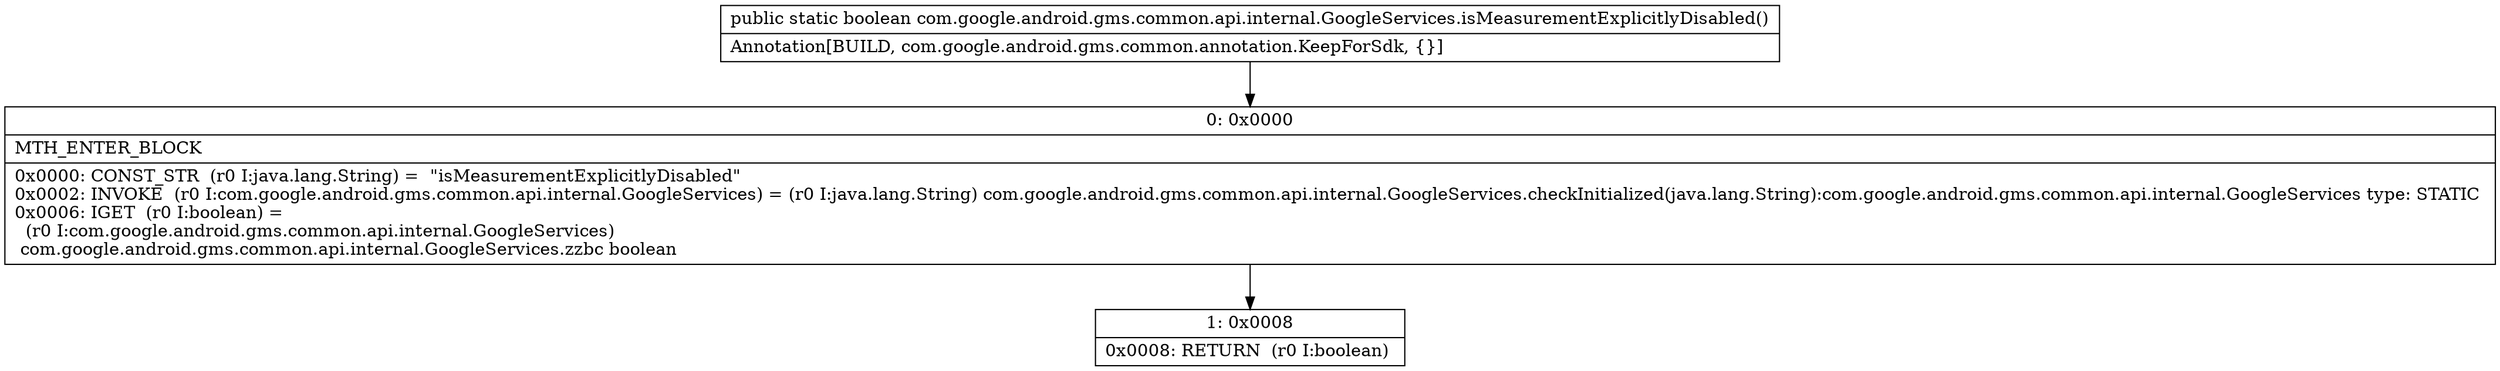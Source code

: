 digraph "CFG forcom.google.android.gms.common.api.internal.GoogleServices.isMeasurementExplicitlyDisabled()Z" {
Node_0 [shape=record,label="{0\:\ 0x0000|MTH_ENTER_BLOCK\l|0x0000: CONST_STR  (r0 I:java.lang.String) =  \"isMeasurementExplicitlyDisabled\" \l0x0002: INVOKE  (r0 I:com.google.android.gms.common.api.internal.GoogleServices) = (r0 I:java.lang.String) com.google.android.gms.common.api.internal.GoogleServices.checkInitialized(java.lang.String):com.google.android.gms.common.api.internal.GoogleServices type: STATIC \l0x0006: IGET  (r0 I:boolean) = \l  (r0 I:com.google.android.gms.common.api.internal.GoogleServices)\l com.google.android.gms.common.api.internal.GoogleServices.zzbc boolean \l}"];
Node_1 [shape=record,label="{1\:\ 0x0008|0x0008: RETURN  (r0 I:boolean) \l}"];
MethodNode[shape=record,label="{public static boolean com.google.android.gms.common.api.internal.GoogleServices.isMeasurementExplicitlyDisabled()  | Annotation[BUILD, com.google.android.gms.common.annotation.KeepForSdk, \{\}]\l}"];
MethodNode -> Node_0;
Node_0 -> Node_1;
}

